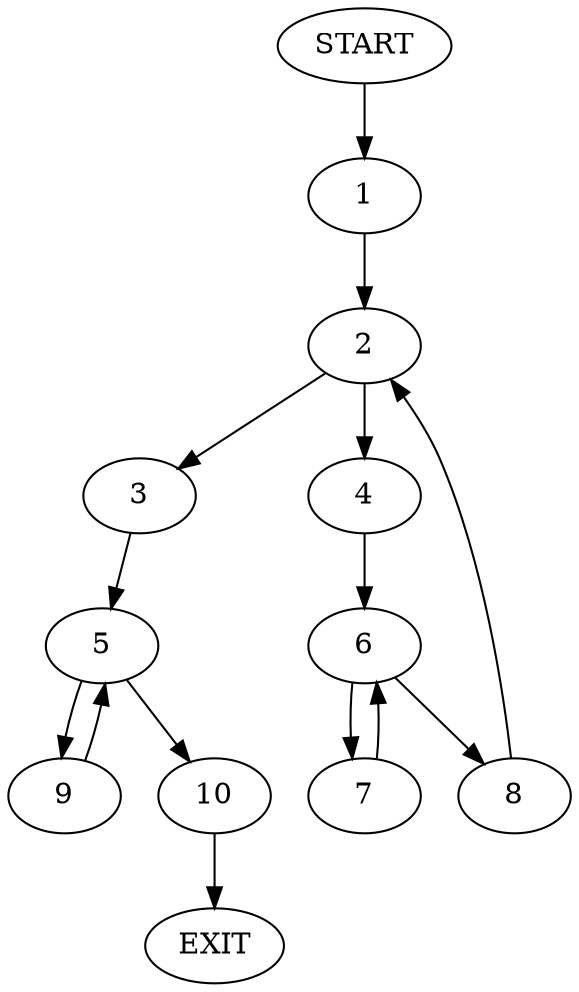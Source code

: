 digraph {
0 [label="START"]
11 [label="EXIT"]
0 -> 1
1 -> 2
2 -> 3
2 -> 4
3 -> 5
4 -> 6
6 -> 7
6 -> 8
8 -> 2
7 -> 6
5 -> 9
5 -> 10
10 -> 11
9 -> 5
}

